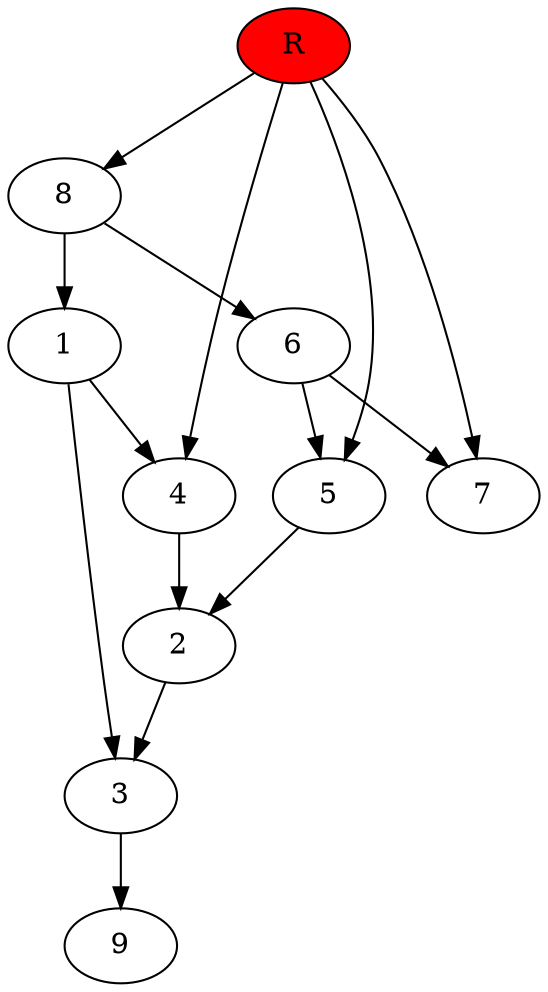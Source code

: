 digraph prb69573 {
	1
	2
	3
	4
	5
	6
	7
	8
	R [fillcolor="#ff0000" style=filled]
	1 -> 3
	1 -> 4
	2 -> 3
	3 -> 9
	4 -> 2
	5 -> 2
	6 -> 5
	6 -> 7
	8 -> 1
	8 -> 6
	R -> 4
	R -> 5
	R -> 7
	R -> 8
}
